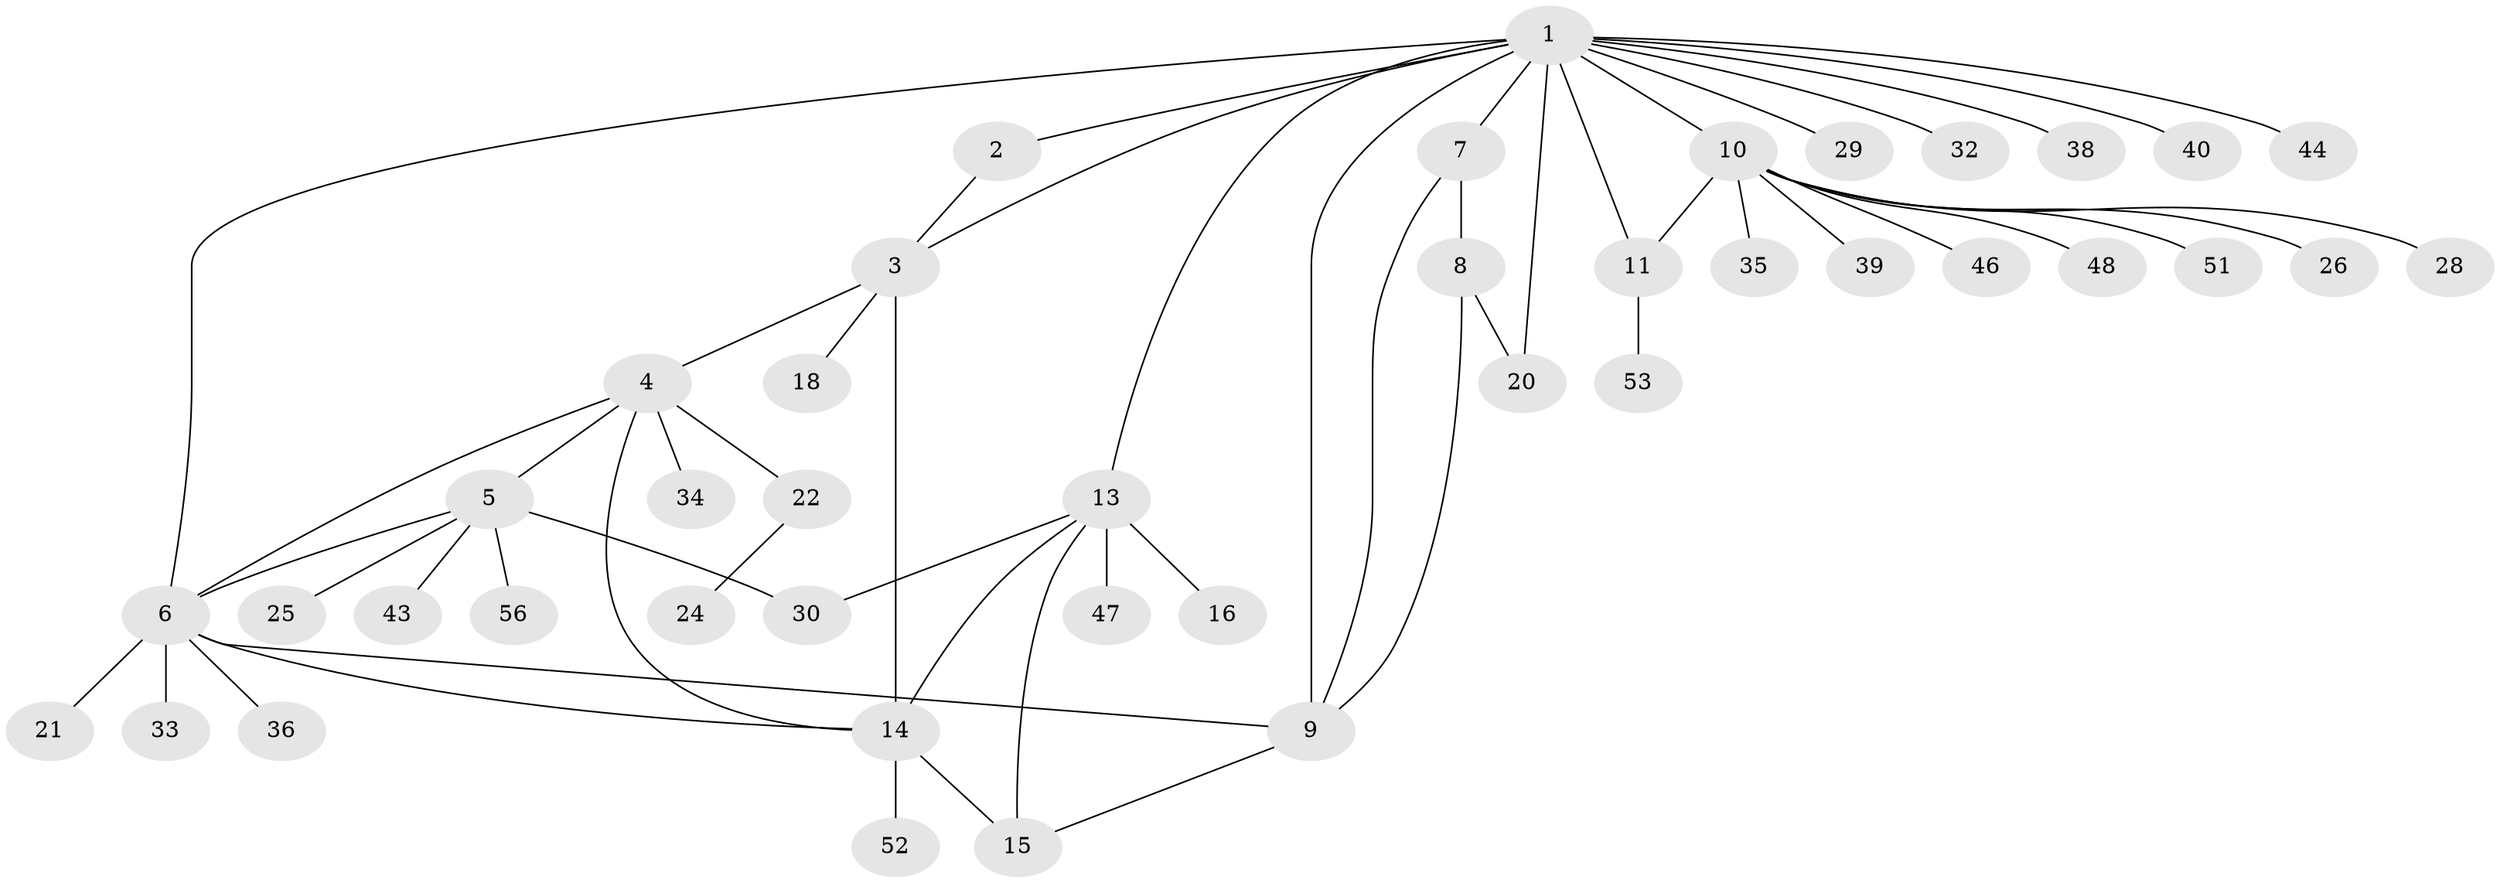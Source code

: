 // original degree distribution, {8: 0.03278688524590164, 2: 0.11475409836065574, 5: 0.03278688524590164, 6: 0.04918032786885246, 4: 0.04918032786885246, 3: 0.06557377049180328, 9: 0.01639344262295082, 11: 0.01639344262295082, 7: 0.03278688524590164, 1: 0.5901639344262295}
// Generated by graph-tools (version 1.1) at 2025/19/03/04/25 18:19:55]
// undirected, 42 vertices, 55 edges
graph export_dot {
graph [start="1"]
  node [color=gray90,style=filled];
  1 [super="+12"];
  2;
  3;
  4;
  5;
  6;
  7 [super="+60"];
  8;
  9;
  10;
  11 [super="+19"];
  13;
  14 [super="+61+37+41+42"];
  15 [super="+54+57+59"];
  16;
  18;
  20 [super="+50+31+23"];
  21 [super="+45"];
  22;
  24;
  25 [super="+58"];
  26 [super="+49"];
  28;
  29;
  30 [super="+55"];
  32;
  33;
  34;
  35;
  36;
  38;
  39;
  40;
  43;
  44;
  46;
  47;
  48;
  51;
  52;
  53;
  56;
  1 -- 2;
  1 -- 3;
  1 -- 9;
  1 -- 13 [weight=2];
  1 -- 38;
  1 -- 44;
  1 -- 32;
  1 -- 6;
  1 -- 7;
  1 -- 40;
  1 -- 10;
  1 -- 11;
  1 -- 20;
  1 -- 29;
  2 -- 3;
  3 -- 4;
  3 -- 18;
  3 -- 14;
  4 -- 5;
  4 -- 6;
  4 -- 22;
  4 -- 34;
  4 -- 14;
  5 -- 6;
  5 -- 25;
  5 -- 30;
  5 -- 43;
  5 -- 56;
  6 -- 9;
  6 -- 14;
  6 -- 21;
  6 -- 33;
  6 -- 36;
  7 -- 8;
  7 -- 9;
  8 -- 9;
  8 -- 20;
  9 -- 15;
  10 -- 11;
  10 -- 26;
  10 -- 28;
  10 -- 35;
  10 -- 39;
  10 -- 46;
  10 -- 48;
  10 -- 51;
  11 -- 53;
  13 -- 14;
  13 -- 15;
  13 -- 16;
  13 -- 30;
  13 -- 47;
  14 -- 15;
  14 -- 52;
  22 -- 24;
}
